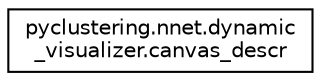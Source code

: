 digraph "Graphical Class Hierarchy"
{
 // INTERACTIVE_SVG=YES
 // LATEX_PDF_SIZE
  edge [fontname="Helvetica",fontsize="10",labelfontname="Helvetica",labelfontsize="10"];
  node [fontname="Helvetica",fontsize="10",shape=record];
  rankdir="LR";
  Node0 [label="pyclustering.nnet.dynamic\l_visualizer.canvas_descr",height=0.2,width=0.4,color="black", fillcolor="white", style="filled",URL="$d6/dbb/classpyclustering_1_1nnet_1_1dynamic__visualizer_1_1canvas__descr.html",tooltip="Describes plot where dynamic is displayed."];
}
